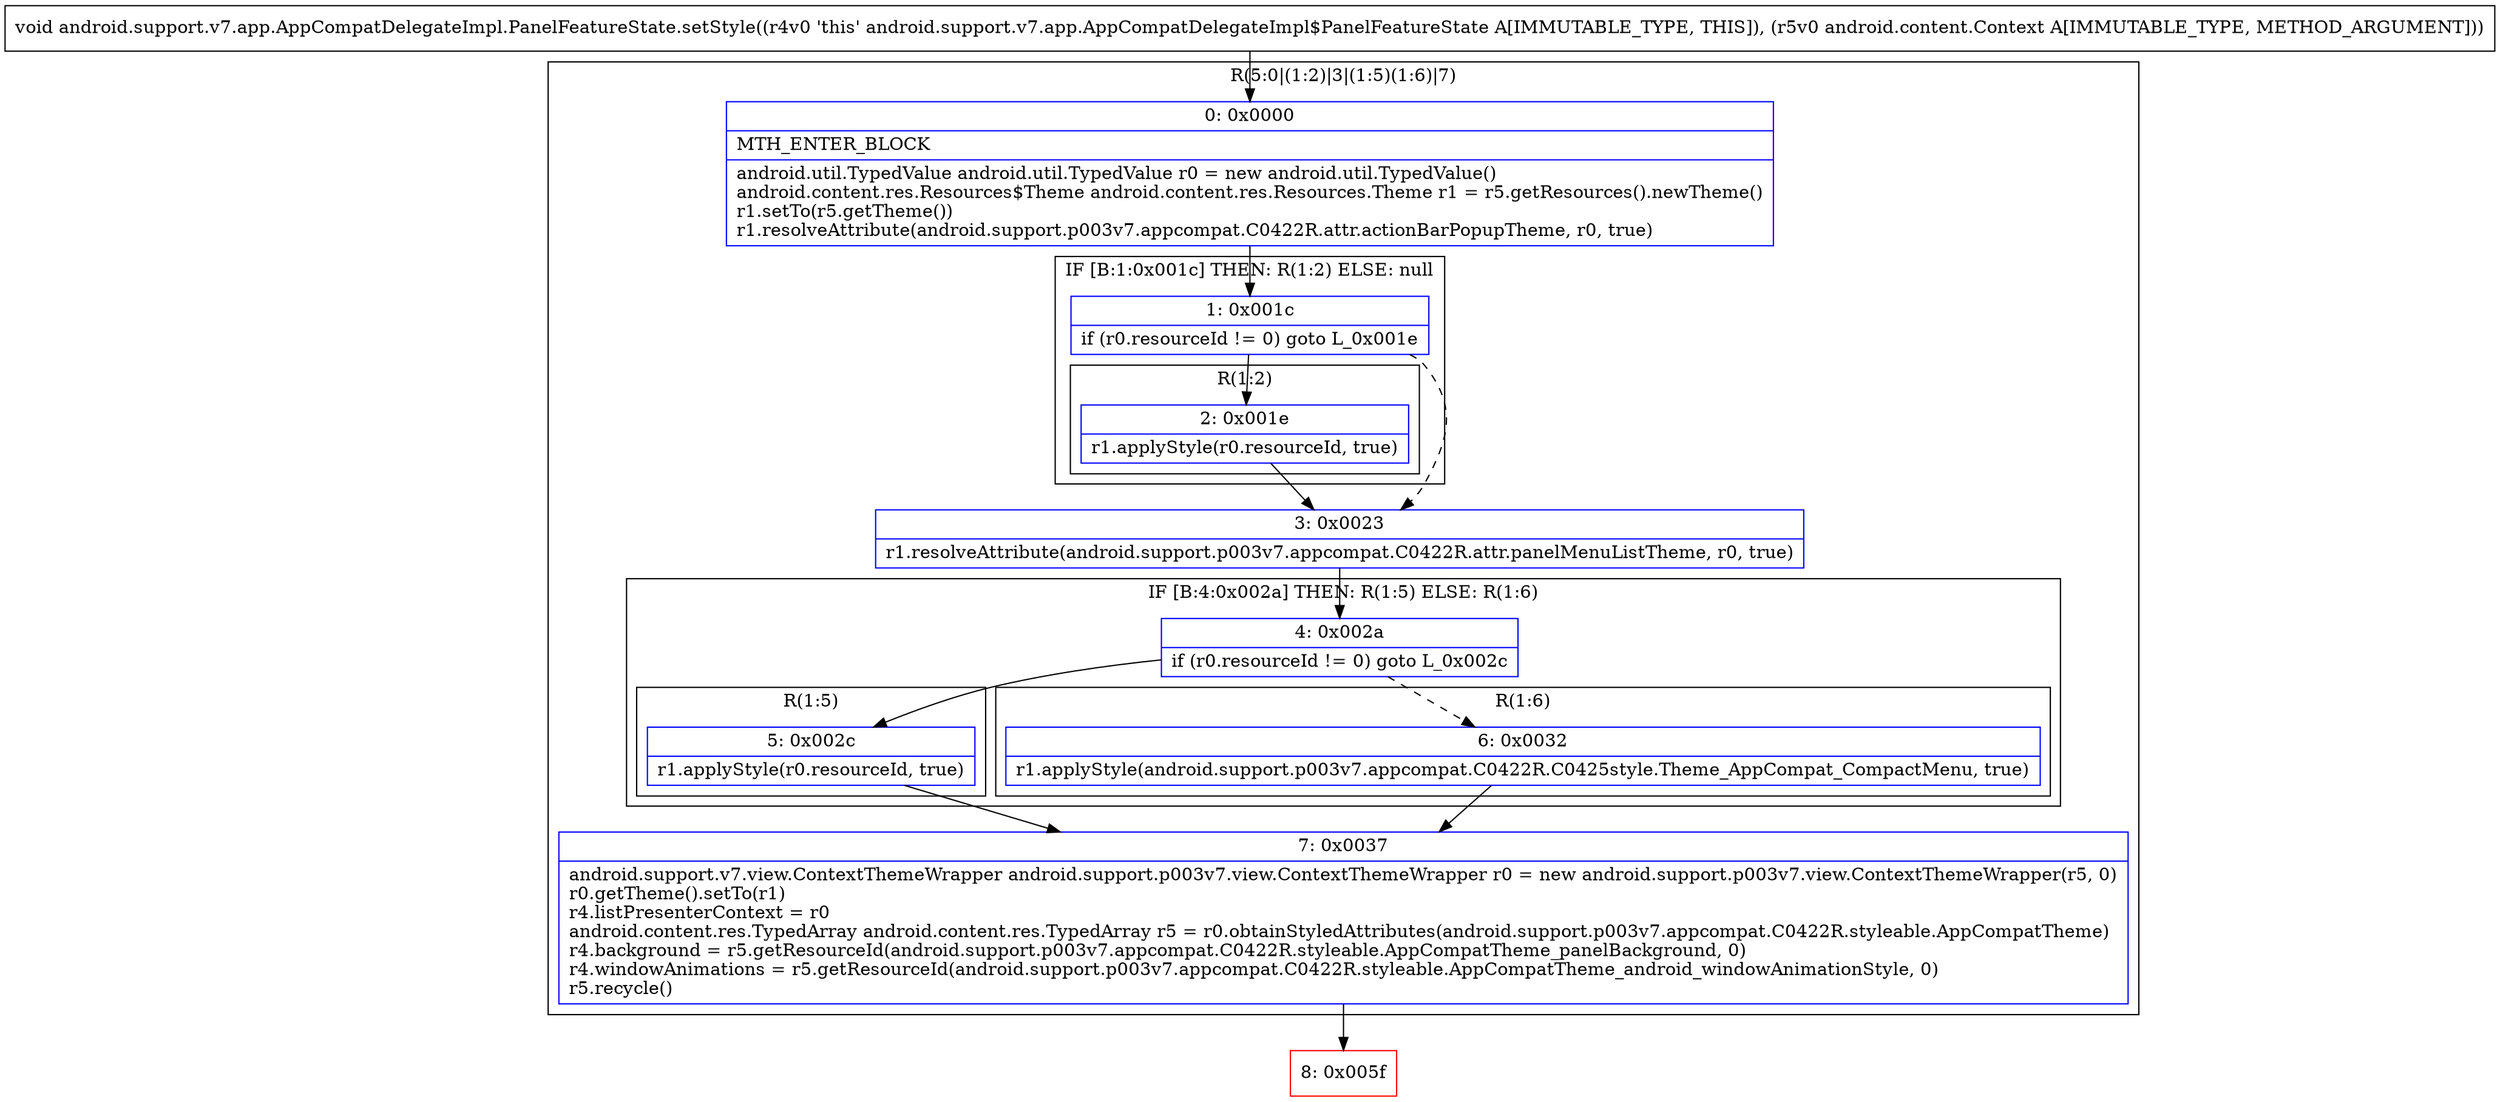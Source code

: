 digraph "CFG forandroid.support.v7.app.AppCompatDelegateImpl.PanelFeatureState.setStyle(Landroid\/content\/Context;)V" {
subgraph cluster_Region_457083891 {
label = "R(5:0|(1:2)|3|(1:5)(1:6)|7)";
node [shape=record,color=blue];
Node_0 [shape=record,label="{0\:\ 0x0000|MTH_ENTER_BLOCK\l|android.util.TypedValue android.util.TypedValue r0 = new android.util.TypedValue()\landroid.content.res.Resources$Theme android.content.res.Resources.Theme r1 = r5.getResources().newTheme()\lr1.setTo(r5.getTheme())\lr1.resolveAttribute(android.support.p003v7.appcompat.C0422R.attr.actionBarPopupTheme, r0, true)\l}"];
subgraph cluster_IfRegion_416899174 {
label = "IF [B:1:0x001c] THEN: R(1:2) ELSE: null";
node [shape=record,color=blue];
Node_1 [shape=record,label="{1\:\ 0x001c|if (r0.resourceId != 0) goto L_0x001e\l}"];
subgraph cluster_Region_487337387 {
label = "R(1:2)";
node [shape=record,color=blue];
Node_2 [shape=record,label="{2\:\ 0x001e|r1.applyStyle(r0.resourceId, true)\l}"];
}
}
Node_3 [shape=record,label="{3\:\ 0x0023|r1.resolveAttribute(android.support.p003v7.appcompat.C0422R.attr.panelMenuListTheme, r0, true)\l}"];
subgraph cluster_IfRegion_2012549027 {
label = "IF [B:4:0x002a] THEN: R(1:5) ELSE: R(1:6)";
node [shape=record,color=blue];
Node_4 [shape=record,label="{4\:\ 0x002a|if (r0.resourceId != 0) goto L_0x002c\l}"];
subgraph cluster_Region_419132349 {
label = "R(1:5)";
node [shape=record,color=blue];
Node_5 [shape=record,label="{5\:\ 0x002c|r1.applyStyle(r0.resourceId, true)\l}"];
}
subgraph cluster_Region_1274215060 {
label = "R(1:6)";
node [shape=record,color=blue];
Node_6 [shape=record,label="{6\:\ 0x0032|r1.applyStyle(android.support.p003v7.appcompat.C0422R.C0425style.Theme_AppCompat_CompactMenu, true)\l}"];
}
}
Node_7 [shape=record,label="{7\:\ 0x0037|android.support.v7.view.ContextThemeWrapper android.support.p003v7.view.ContextThemeWrapper r0 = new android.support.p003v7.view.ContextThemeWrapper(r5, 0)\lr0.getTheme().setTo(r1)\lr4.listPresenterContext = r0\landroid.content.res.TypedArray android.content.res.TypedArray r5 = r0.obtainStyledAttributes(android.support.p003v7.appcompat.C0422R.styleable.AppCompatTheme)\lr4.background = r5.getResourceId(android.support.p003v7.appcompat.C0422R.styleable.AppCompatTheme_panelBackground, 0)\lr4.windowAnimations = r5.getResourceId(android.support.p003v7.appcompat.C0422R.styleable.AppCompatTheme_android_windowAnimationStyle, 0)\lr5.recycle()\l}"];
}
Node_8 [shape=record,color=red,label="{8\:\ 0x005f}"];
MethodNode[shape=record,label="{void android.support.v7.app.AppCompatDelegateImpl.PanelFeatureState.setStyle((r4v0 'this' android.support.v7.app.AppCompatDelegateImpl$PanelFeatureState A[IMMUTABLE_TYPE, THIS]), (r5v0 android.content.Context A[IMMUTABLE_TYPE, METHOD_ARGUMENT])) }"];
MethodNode -> Node_0;
Node_0 -> Node_1;
Node_1 -> Node_2;
Node_1 -> Node_3[style=dashed];
Node_2 -> Node_3;
Node_3 -> Node_4;
Node_4 -> Node_5;
Node_4 -> Node_6[style=dashed];
Node_5 -> Node_7;
Node_6 -> Node_7;
Node_7 -> Node_8;
}

